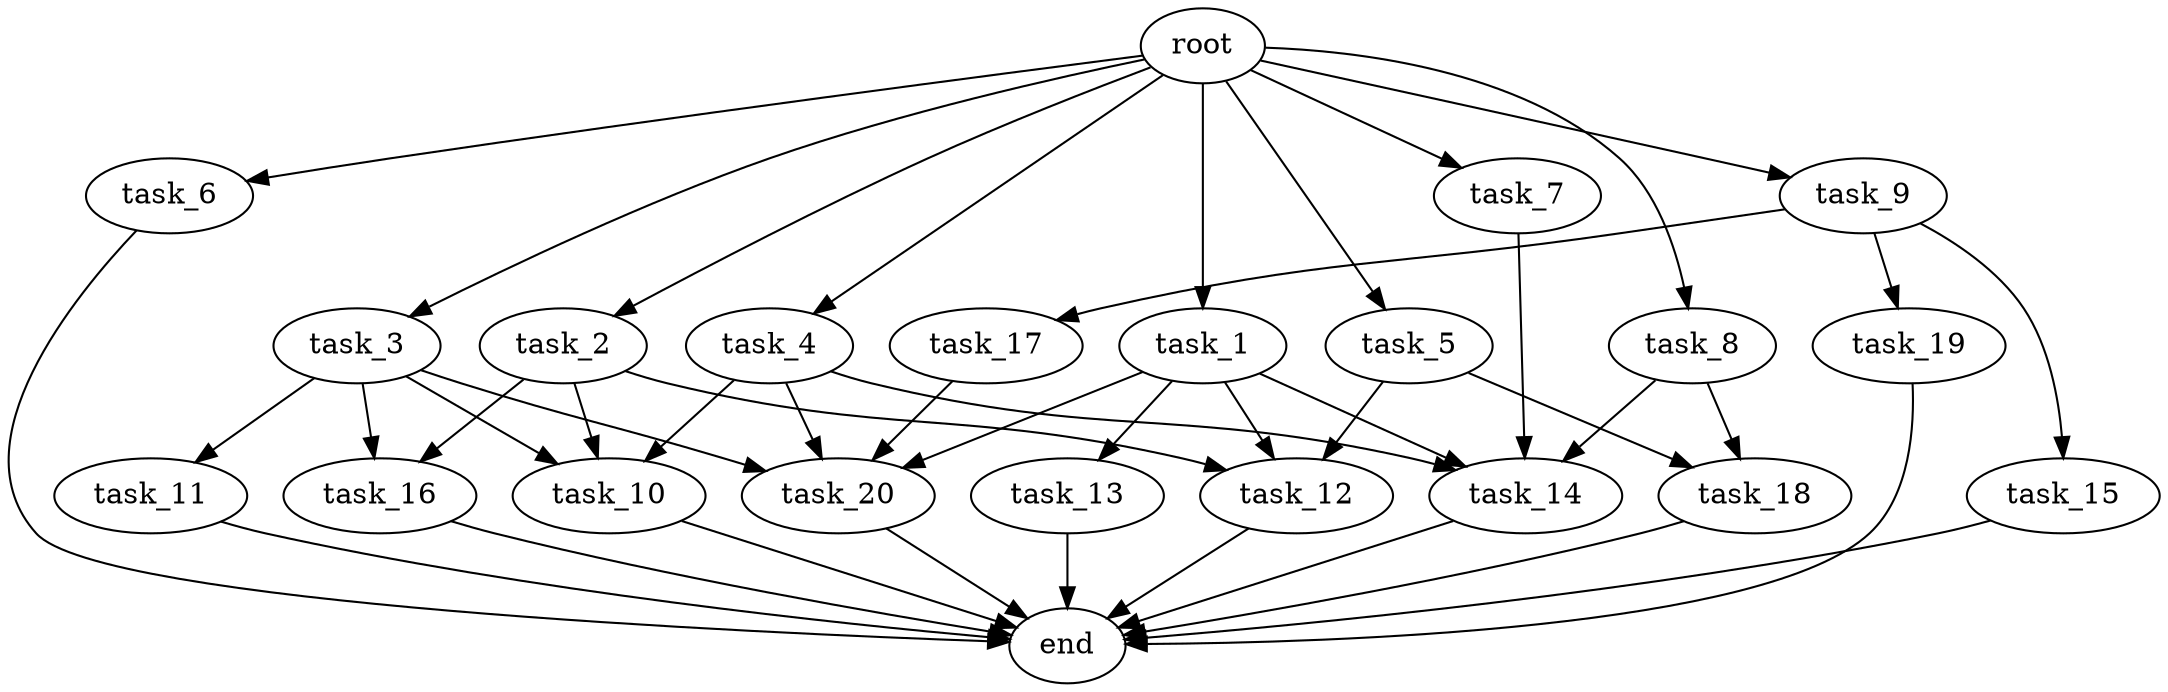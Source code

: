 digraph G {
  root [size="0.000000e+00"];
  task_1 [size="4.070662e+09"];
  task_2 [size="3.634979e+09"];
  task_3 [size="6.574649e+09"];
  task_4 [size="9.039726e+08"];
  task_5 [size="9.431678e+09"];
  task_6 [size="7.242620e+09"];
  task_7 [size="1.406461e+09"];
  task_8 [size="1.120212e+09"];
  task_9 [size="7.345070e+09"];
  task_10 [size="9.329422e+09"];
  task_11 [size="5.220054e+09"];
  task_12 [size="8.289987e+09"];
  task_13 [size="9.496795e+09"];
  task_14 [size="9.315625e+09"];
  task_15 [size="2.518829e+09"];
  task_16 [size="8.845764e+09"];
  task_17 [size="2.381530e+09"];
  task_18 [size="1.223646e+09"];
  task_19 [size="8.067066e+09"];
  task_20 [size="3.293530e+09"];
  end [size="0.000000e+00"];

  root -> task_1 [size="1.000000e-12"];
  root -> task_2 [size="1.000000e-12"];
  root -> task_3 [size="1.000000e-12"];
  root -> task_4 [size="1.000000e-12"];
  root -> task_5 [size="1.000000e-12"];
  root -> task_6 [size="1.000000e-12"];
  root -> task_7 [size="1.000000e-12"];
  root -> task_8 [size="1.000000e-12"];
  root -> task_9 [size="1.000000e-12"];
  task_1 -> task_12 [size="2.763329e+08"];
  task_1 -> task_13 [size="9.496795e+08"];
  task_1 -> task_14 [size="2.328906e+08"];
  task_1 -> task_20 [size="8.233825e+07"];
  task_2 -> task_10 [size="3.109807e+08"];
  task_2 -> task_12 [size="2.763329e+08"];
  task_2 -> task_16 [size="4.422882e+08"];
  task_3 -> task_10 [size="3.109807e+08"];
  task_3 -> task_11 [size="5.220054e+08"];
  task_3 -> task_16 [size="4.422882e+08"];
  task_3 -> task_20 [size="8.233825e+07"];
  task_4 -> task_10 [size="3.109807e+08"];
  task_4 -> task_14 [size="2.328906e+08"];
  task_4 -> task_20 [size="8.233825e+07"];
  task_5 -> task_12 [size="2.763329e+08"];
  task_5 -> task_18 [size="6.118230e+07"];
  task_6 -> end [size="1.000000e-12"];
  task_7 -> task_14 [size="2.328906e+08"];
  task_8 -> task_14 [size="2.328906e+08"];
  task_8 -> task_18 [size="6.118230e+07"];
  task_9 -> task_15 [size="2.518829e+08"];
  task_9 -> task_17 [size="2.381530e+08"];
  task_9 -> task_19 [size="8.067066e+08"];
  task_10 -> end [size="1.000000e-12"];
  task_11 -> end [size="1.000000e-12"];
  task_12 -> end [size="1.000000e-12"];
  task_13 -> end [size="1.000000e-12"];
  task_14 -> end [size="1.000000e-12"];
  task_15 -> end [size="1.000000e-12"];
  task_16 -> end [size="1.000000e-12"];
  task_17 -> task_20 [size="8.233825e+07"];
  task_18 -> end [size="1.000000e-12"];
  task_19 -> end [size="1.000000e-12"];
  task_20 -> end [size="1.000000e-12"];
}
